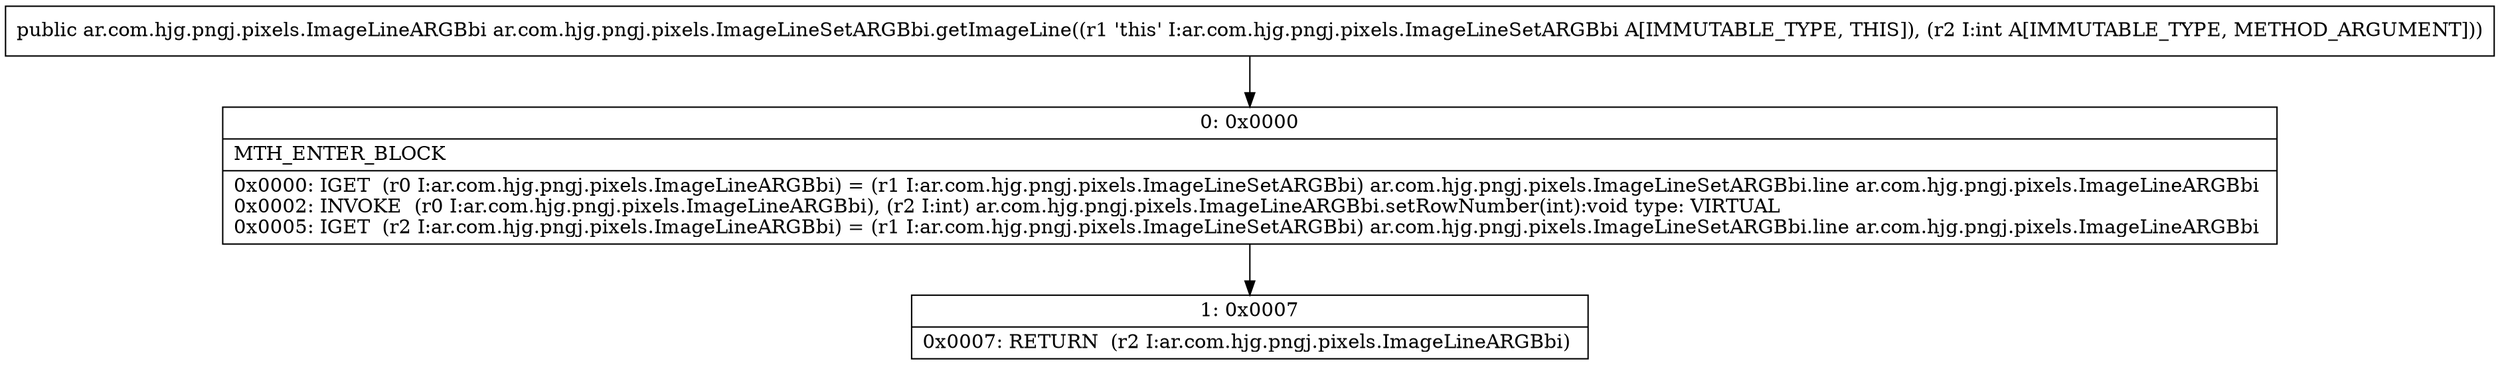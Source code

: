 digraph "CFG forar.com.hjg.pngj.pixels.ImageLineSetARGBbi.getImageLine(I)Lar\/com\/hjg\/pngj\/pixels\/ImageLineARGBbi;" {
Node_0 [shape=record,label="{0\:\ 0x0000|MTH_ENTER_BLOCK\l|0x0000: IGET  (r0 I:ar.com.hjg.pngj.pixels.ImageLineARGBbi) = (r1 I:ar.com.hjg.pngj.pixels.ImageLineSetARGBbi) ar.com.hjg.pngj.pixels.ImageLineSetARGBbi.line ar.com.hjg.pngj.pixels.ImageLineARGBbi \l0x0002: INVOKE  (r0 I:ar.com.hjg.pngj.pixels.ImageLineARGBbi), (r2 I:int) ar.com.hjg.pngj.pixels.ImageLineARGBbi.setRowNumber(int):void type: VIRTUAL \l0x0005: IGET  (r2 I:ar.com.hjg.pngj.pixels.ImageLineARGBbi) = (r1 I:ar.com.hjg.pngj.pixels.ImageLineSetARGBbi) ar.com.hjg.pngj.pixels.ImageLineSetARGBbi.line ar.com.hjg.pngj.pixels.ImageLineARGBbi \l}"];
Node_1 [shape=record,label="{1\:\ 0x0007|0x0007: RETURN  (r2 I:ar.com.hjg.pngj.pixels.ImageLineARGBbi) \l}"];
MethodNode[shape=record,label="{public ar.com.hjg.pngj.pixels.ImageLineARGBbi ar.com.hjg.pngj.pixels.ImageLineSetARGBbi.getImageLine((r1 'this' I:ar.com.hjg.pngj.pixels.ImageLineSetARGBbi A[IMMUTABLE_TYPE, THIS]), (r2 I:int A[IMMUTABLE_TYPE, METHOD_ARGUMENT])) }"];
MethodNode -> Node_0;
Node_0 -> Node_1;
}

